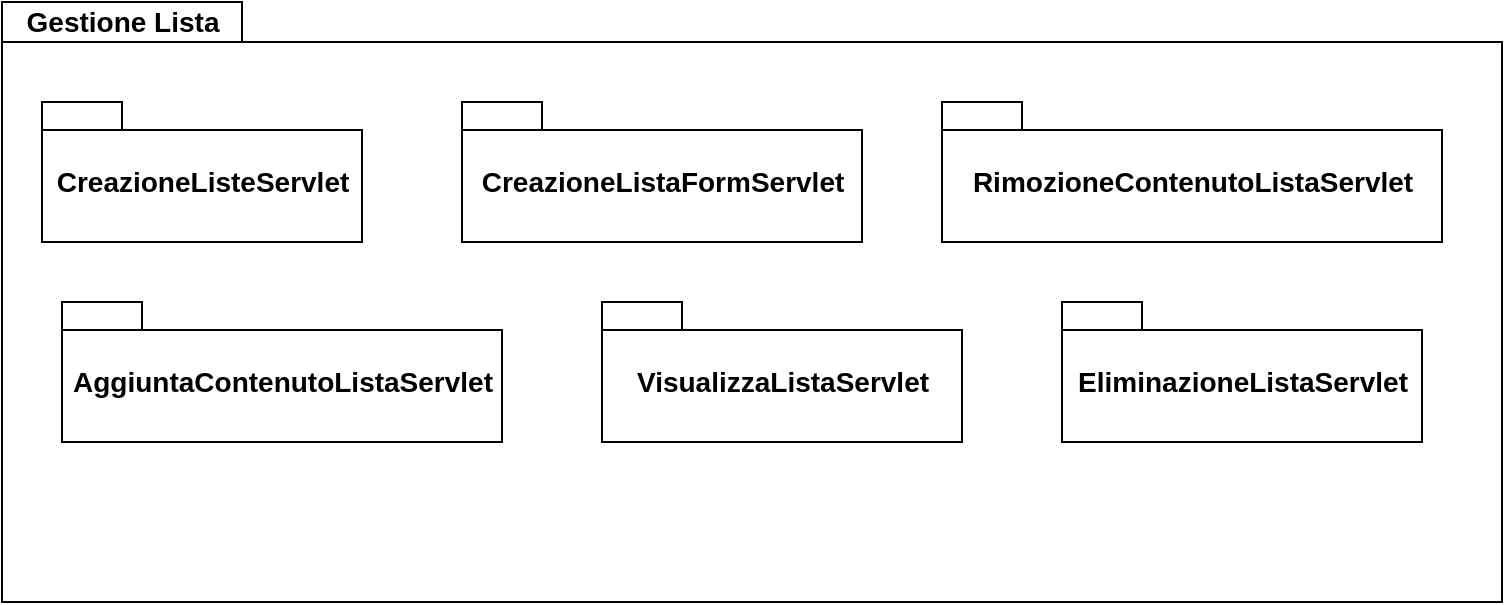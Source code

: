 <mxfile version="16.5.4" type="device"><diagram id="hliyiHKY1-tAfS8a4rGt" name="Page-1"><mxGraphModel dx="1651" dy="662" grid="1" gridSize="10" guides="1" tooltips="1" connect="1" arrows="1" fold="1" page="1" pageScale="1" pageWidth="827" pageHeight="1169" math="0" shadow="0"><root><mxCell id="0"/><mxCell id="1" parent="0"/><mxCell id="c1iqWmHCEpPBOMIHqLAP-1" value="" style="shape=folder;fontStyle=1;spacingTop=10;tabWidth=120;tabHeight=20;tabPosition=left;html=1;" vertex="1" parent="1"><mxGeometry x="-160" y="200" width="750" height="300" as="geometry"/></mxCell><mxCell id="c1iqWmHCEpPBOMIHqLAP-2" value="&lt;b&gt;&lt;font style=&quot;font-size: 14px&quot;&gt;Gestione Lista&lt;br&gt;&lt;/font&gt;&lt;/b&gt;" style="text;html=1;align=center;verticalAlign=middle;resizable=0;points=[];autosize=1;strokeColor=none;fillColor=none;" vertex="1" parent="1"><mxGeometry x="-155" y="200" width="110" height="20" as="geometry"/></mxCell><mxCell id="c1iqWmHCEpPBOMIHqLAP-3" value="CreazioneListeServlet" style="shape=folder;fontStyle=1;spacingTop=10;tabWidth=40;tabHeight=14;tabPosition=left;html=1;fontSize=14;" vertex="1" parent="1"><mxGeometry x="-140" y="250" width="160" height="70" as="geometry"/></mxCell><mxCell id="c1iqWmHCEpPBOMIHqLAP-5" value="CreazioneListaFormServlet" style="shape=folder;fontStyle=1;spacingTop=10;tabWidth=40;tabHeight=14;tabPosition=left;html=1;fontSize=14;" vertex="1" parent="1"><mxGeometry x="70" y="250" width="200" height="70" as="geometry"/></mxCell><mxCell id="c1iqWmHCEpPBOMIHqLAP-6" value="EliminazioneListaServlet" style="shape=folder;fontStyle=1;spacingTop=10;tabWidth=40;tabHeight=14;tabPosition=left;html=1;fontSize=14;" vertex="1" parent="1"><mxGeometry x="370" y="350" width="180" height="70" as="geometry"/></mxCell><mxCell id="c1iqWmHCEpPBOMIHqLAP-7" value="AggiuntaContenutoListaServlet" style="shape=folder;fontStyle=1;spacingTop=10;tabWidth=40;tabHeight=14;tabPosition=left;html=1;fontSize=14;" vertex="1" parent="1"><mxGeometry x="-130" y="350" width="220" height="70" as="geometry"/></mxCell><mxCell id="c1iqWmHCEpPBOMIHqLAP-8" value="RimozioneContenutoListaServlet" style="shape=folder;fontStyle=1;spacingTop=10;tabWidth=40;tabHeight=14;tabPosition=left;html=1;fontSize=14;" vertex="1" parent="1"><mxGeometry x="310" y="250" width="250" height="70" as="geometry"/></mxCell><mxCell id="c1iqWmHCEpPBOMIHqLAP-10" value="VisualizzaListaServlet" style="shape=folder;fontStyle=1;spacingTop=10;tabWidth=40;tabHeight=14;tabPosition=left;html=1;fontSize=14;" vertex="1" parent="1"><mxGeometry x="140" y="350" width="180" height="70" as="geometry"/></mxCell></root></mxGraphModel></diagram></mxfile>